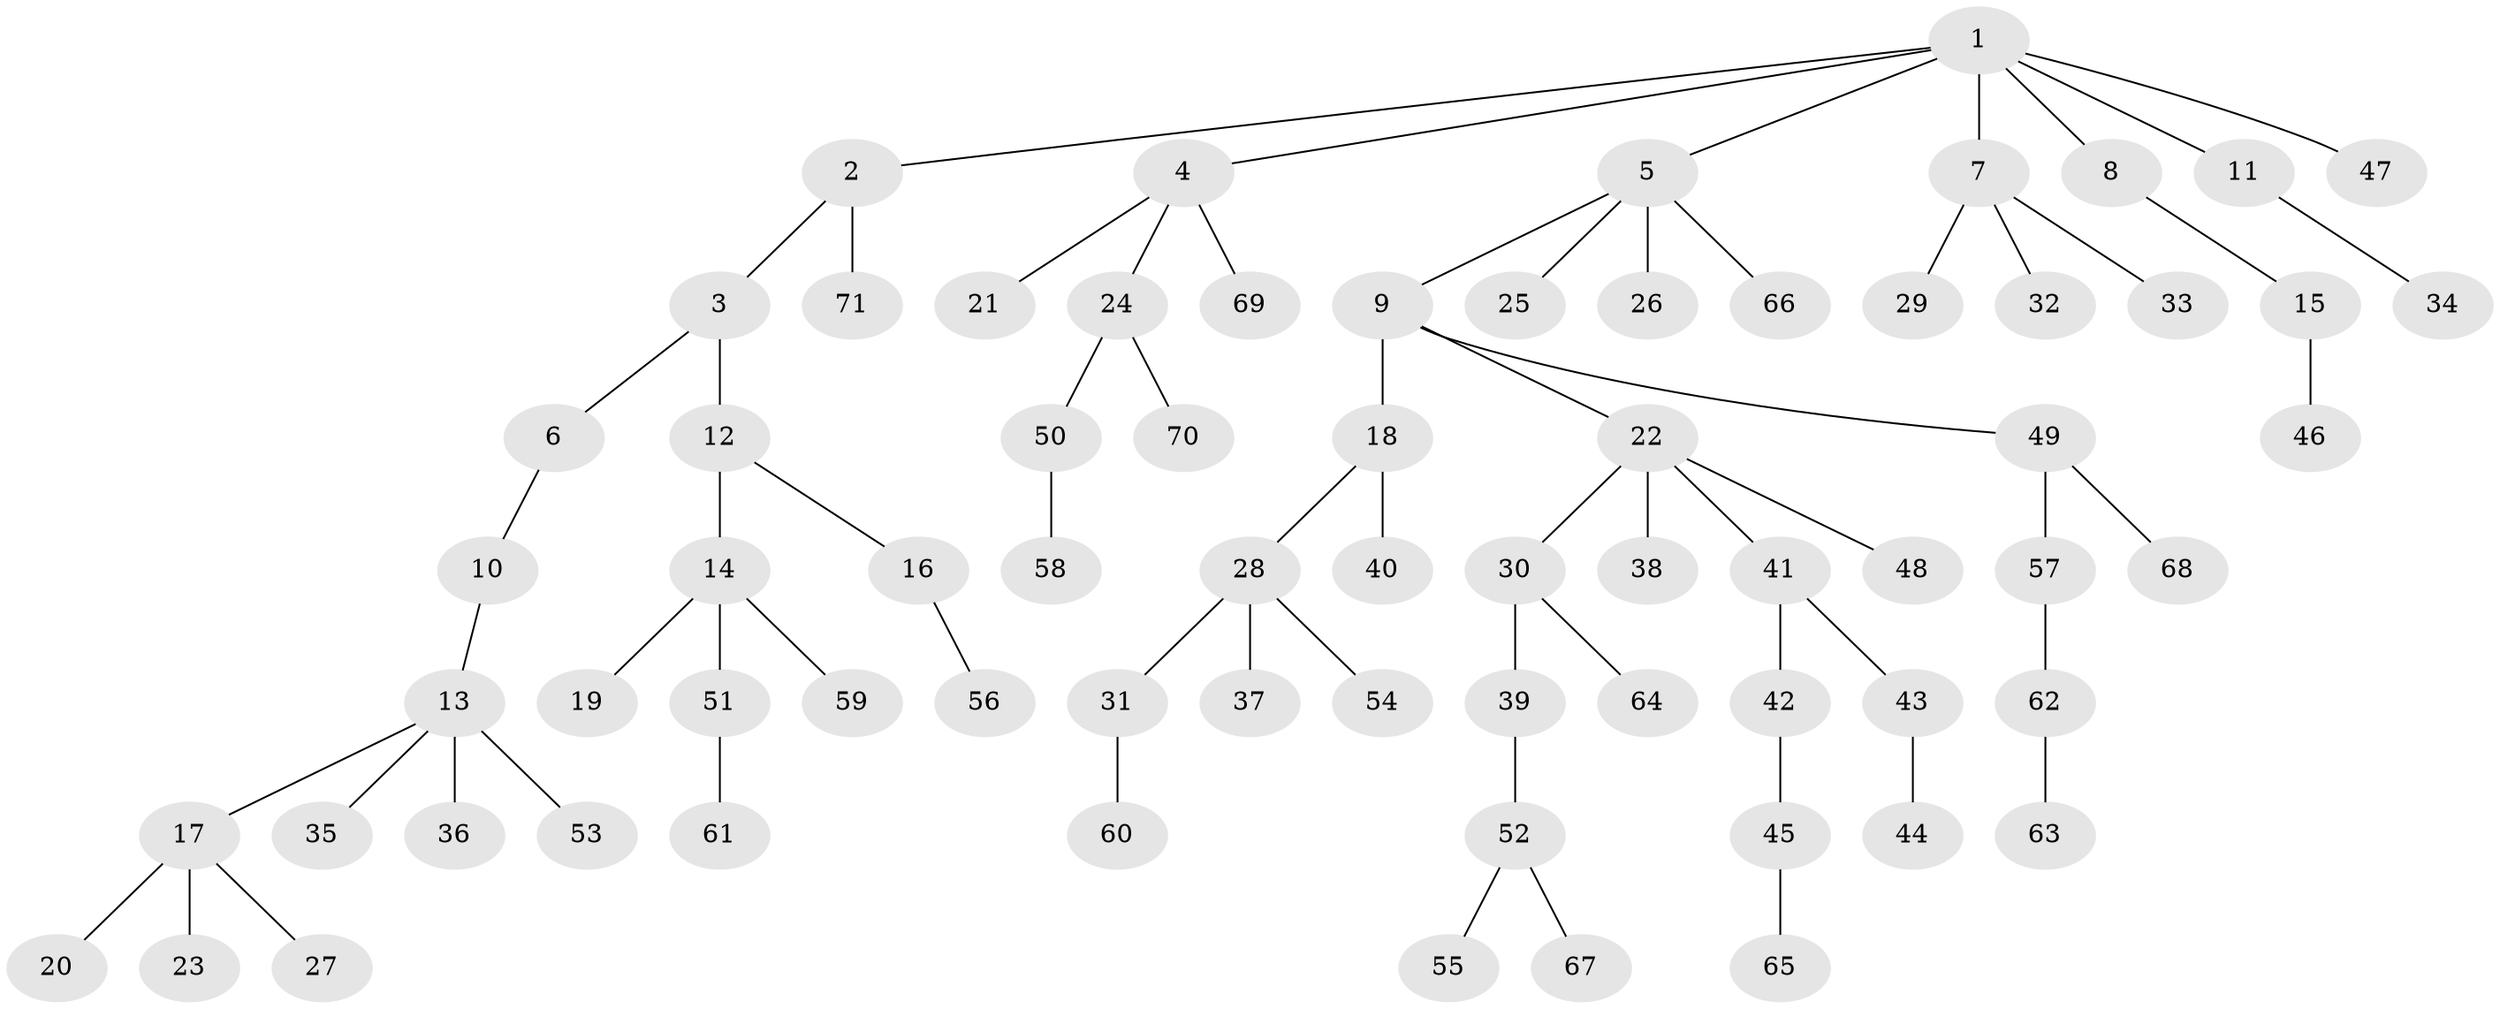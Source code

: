 // Generated by graph-tools (version 1.1) at 2025/53/03/09/25 04:53:18]
// undirected, 71 vertices, 70 edges
graph export_dot {
graph [start="1"]
  node [color=gray90,style=filled];
  1;
  2;
  3;
  4;
  5;
  6;
  7;
  8;
  9;
  10;
  11;
  12;
  13;
  14;
  15;
  16;
  17;
  18;
  19;
  20;
  21;
  22;
  23;
  24;
  25;
  26;
  27;
  28;
  29;
  30;
  31;
  32;
  33;
  34;
  35;
  36;
  37;
  38;
  39;
  40;
  41;
  42;
  43;
  44;
  45;
  46;
  47;
  48;
  49;
  50;
  51;
  52;
  53;
  54;
  55;
  56;
  57;
  58;
  59;
  60;
  61;
  62;
  63;
  64;
  65;
  66;
  67;
  68;
  69;
  70;
  71;
  1 -- 2;
  1 -- 4;
  1 -- 5;
  1 -- 7;
  1 -- 8;
  1 -- 11;
  1 -- 47;
  2 -- 3;
  2 -- 71;
  3 -- 6;
  3 -- 12;
  4 -- 21;
  4 -- 24;
  4 -- 69;
  5 -- 9;
  5 -- 25;
  5 -- 26;
  5 -- 66;
  6 -- 10;
  7 -- 29;
  7 -- 32;
  7 -- 33;
  8 -- 15;
  9 -- 18;
  9 -- 22;
  9 -- 49;
  10 -- 13;
  11 -- 34;
  12 -- 14;
  12 -- 16;
  13 -- 17;
  13 -- 35;
  13 -- 36;
  13 -- 53;
  14 -- 19;
  14 -- 51;
  14 -- 59;
  15 -- 46;
  16 -- 56;
  17 -- 20;
  17 -- 23;
  17 -- 27;
  18 -- 28;
  18 -- 40;
  22 -- 30;
  22 -- 38;
  22 -- 41;
  22 -- 48;
  24 -- 50;
  24 -- 70;
  28 -- 31;
  28 -- 37;
  28 -- 54;
  30 -- 39;
  30 -- 64;
  31 -- 60;
  39 -- 52;
  41 -- 42;
  41 -- 43;
  42 -- 45;
  43 -- 44;
  45 -- 65;
  49 -- 57;
  49 -- 68;
  50 -- 58;
  51 -- 61;
  52 -- 55;
  52 -- 67;
  57 -- 62;
  62 -- 63;
}
